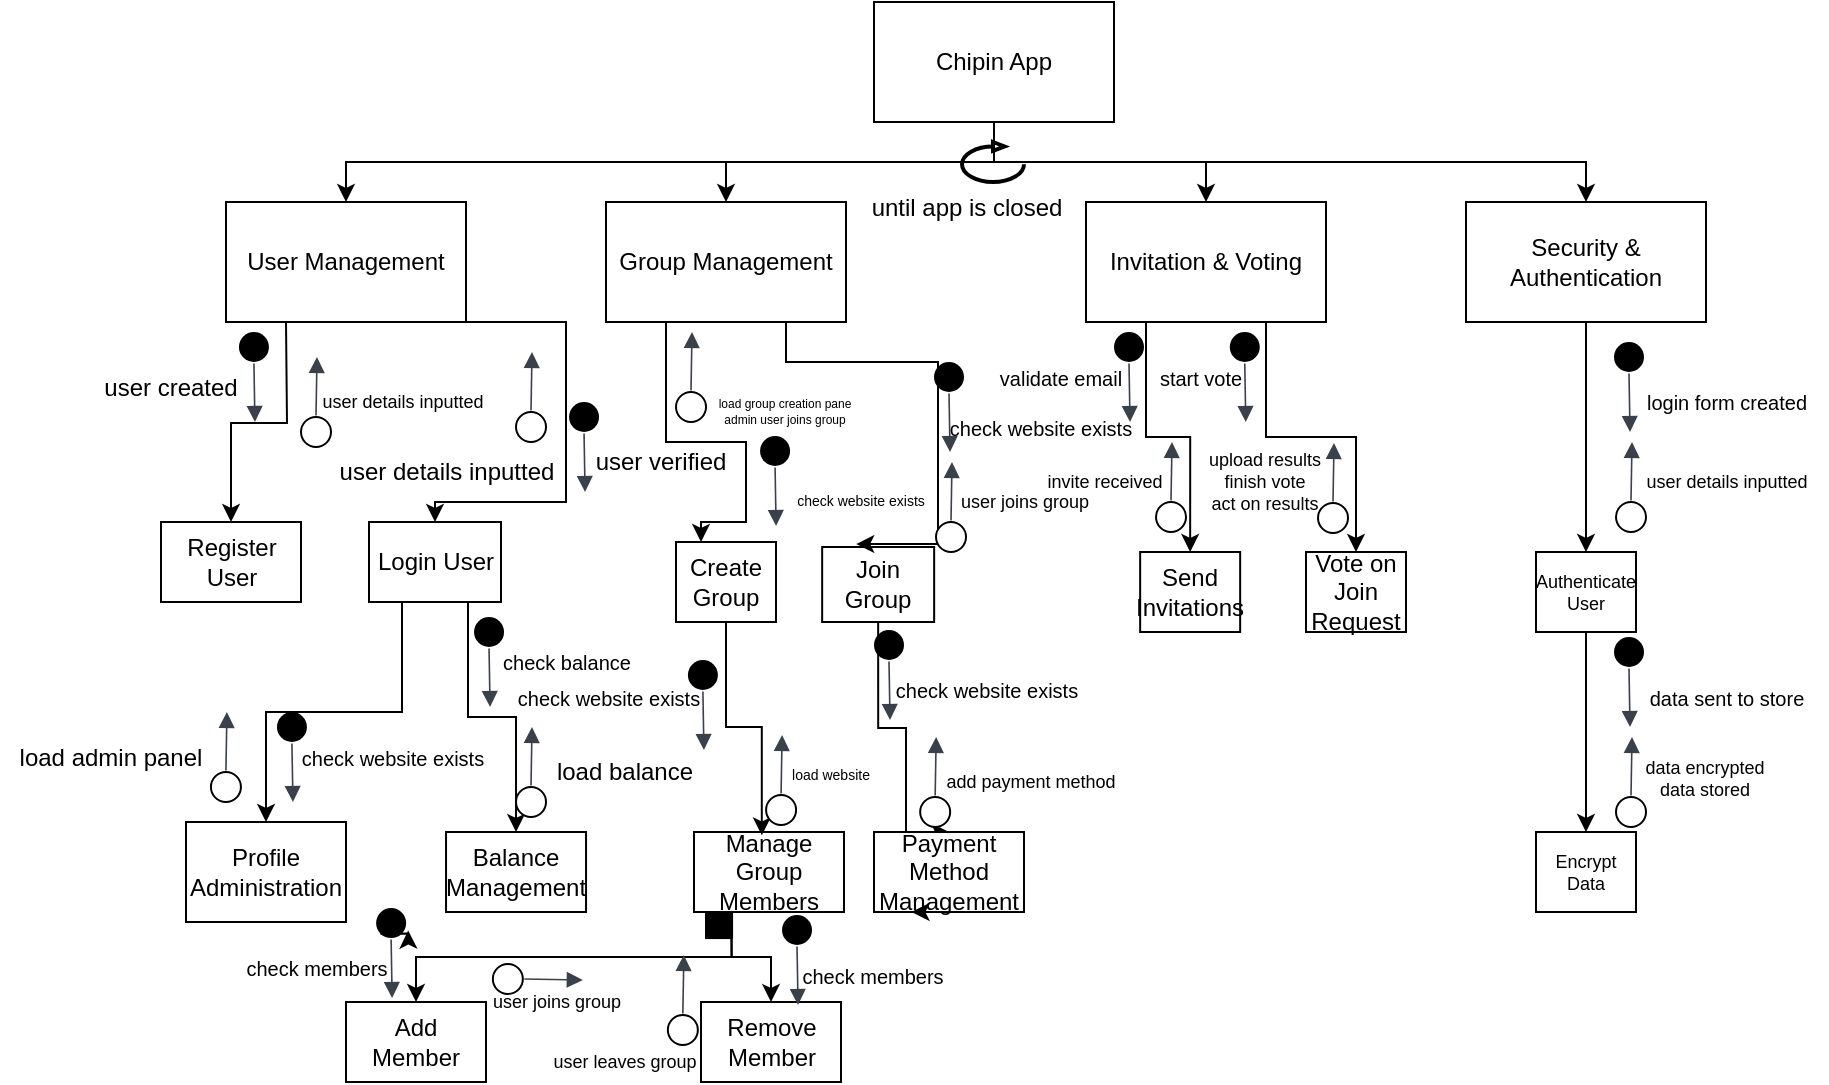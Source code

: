 <mxfile version="24.8.4">
  <diagram name="Page-1" id="zgIfJPxlpA5FmsdMfLJh">
    <mxGraphModel dx="1736" dy="577" grid="1" gridSize="10" guides="1" tooltips="1" connect="1" arrows="1" fold="1" page="1" pageScale="1" pageWidth="827" pageHeight="1169" math="0" shadow="0">
      <root>
        <mxCell id="0" />
        <mxCell id="1" parent="0" />
        <mxCell id="yRm_6xU5N3fanCTpzdw1-7" style="edgeStyle=orthogonalEdgeStyle;rounded=0;orthogonalLoop=1;jettySize=auto;html=1;entryX=0.5;entryY=0;entryDx=0;entryDy=0;exitX=0.5;exitY=1;exitDx=0;exitDy=0;" edge="1" parent="1" source="yRm_6xU5N3fanCTpzdw1-1" target="yRm_6xU5N3fanCTpzdw1-2">
          <mxGeometry relative="1" as="geometry" />
        </mxCell>
        <mxCell id="yRm_6xU5N3fanCTpzdw1-8" style="edgeStyle=orthogonalEdgeStyle;rounded=0;orthogonalLoop=1;jettySize=auto;html=1;exitX=0.5;exitY=1;exitDx=0;exitDy=0;entryX=0.5;entryY=0;entryDx=0;entryDy=0;" edge="1" parent="1" source="yRm_6xU5N3fanCTpzdw1-1" target="yRm_6xU5N3fanCTpzdw1-3">
          <mxGeometry relative="1" as="geometry" />
        </mxCell>
        <mxCell id="yRm_6xU5N3fanCTpzdw1-9" style="edgeStyle=orthogonalEdgeStyle;rounded=0;orthogonalLoop=1;jettySize=auto;html=1;exitX=0.5;exitY=1;exitDx=0;exitDy=0;entryX=0.5;entryY=0;entryDx=0;entryDy=0;" edge="1" parent="1" source="yRm_6xU5N3fanCTpzdw1-1" target="yRm_6xU5N3fanCTpzdw1-4">
          <mxGeometry relative="1" as="geometry" />
        </mxCell>
        <mxCell id="yRm_6xU5N3fanCTpzdw1-10" style="edgeStyle=orthogonalEdgeStyle;rounded=0;orthogonalLoop=1;jettySize=auto;html=1;exitX=0.5;exitY=1;exitDx=0;exitDy=0;entryX=0.5;entryY=0;entryDx=0;entryDy=0;" edge="1" parent="1" source="yRm_6xU5N3fanCTpzdw1-1" target="yRm_6xU5N3fanCTpzdw1-5">
          <mxGeometry relative="1" as="geometry" />
        </mxCell>
        <mxCell id="yRm_6xU5N3fanCTpzdw1-1" value="Chipin App" style="rounded=0;whiteSpace=wrap;html=1;" vertex="1" parent="1">
          <mxGeometry x="354" y="20" width="120" height="60" as="geometry" />
        </mxCell>
        <mxCell id="yRm_6xU5N3fanCTpzdw1-18" style="edgeStyle=orthogonalEdgeStyle;rounded=0;orthogonalLoop=1;jettySize=auto;html=1;entryX=0.5;entryY=0;entryDx=0;entryDy=0;" edge="1" parent="1" target="yRm_6xU5N3fanCTpzdw1-14">
          <mxGeometry relative="1" as="geometry">
            <mxPoint x="60" y="180" as="sourcePoint" />
          </mxGeometry>
        </mxCell>
        <mxCell id="yRm_6xU5N3fanCTpzdw1-19" style="edgeStyle=orthogonalEdgeStyle;rounded=0;orthogonalLoop=1;jettySize=auto;html=1;exitX=0.75;exitY=1;exitDx=0;exitDy=0;entryX=0.5;entryY=0;entryDx=0;entryDy=0;" edge="1" parent="1" source="yRm_6xU5N3fanCTpzdw1-2" target="yRm_6xU5N3fanCTpzdw1-15">
          <mxGeometry relative="1" as="geometry">
            <Array as="points">
              <mxPoint x="200" y="180" />
              <mxPoint x="200" y="270" />
            </Array>
          </mxGeometry>
        </mxCell>
        <mxCell id="yRm_6xU5N3fanCTpzdw1-2" value="User Management" style="rounded=0;whiteSpace=wrap;html=1;" vertex="1" parent="1">
          <mxGeometry x="30" y="120" width="120" height="60" as="geometry" />
        </mxCell>
        <mxCell id="yRm_6xU5N3fanCTpzdw1-70" style="edgeStyle=orthogonalEdgeStyle;rounded=0;orthogonalLoop=1;jettySize=auto;html=1;exitX=0.25;exitY=1;exitDx=0;exitDy=0;entryX=0.25;entryY=0;entryDx=0;entryDy=0;" edge="1" parent="1" source="yRm_6xU5N3fanCTpzdw1-3" target="yRm_6xU5N3fanCTpzdw1-68">
          <mxGeometry relative="1" as="geometry">
            <Array as="points">
              <mxPoint x="250" y="240" />
              <mxPoint x="290" y="240" />
              <mxPoint x="290" y="280" />
            </Array>
          </mxGeometry>
        </mxCell>
        <mxCell id="yRm_6xU5N3fanCTpzdw1-3" value="Group Management" style="rounded=0;whiteSpace=wrap;html=1;" vertex="1" parent="1">
          <mxGeometry x="220" y="120" width="120" height="60" as="geometry" />
        </mxCell>
        <mxCell id="yRm_6xU5N3fanCTpzdw1-172" style="edgeStyle=orthogonalEdgeStyle;rounded=0;orthogonalLoop=1;jettySize=auto;html=1;exitX=0.25;exitY=1;exitDx=0;exitDy=0;entryX=0.5;entryY=0;entryDx=0;entryDy=0;" edge="1" parent="1" source="yRm_6xU5N3fanCTpzdw1-4" target="yRm_6xU5N3fanCTpzdw1-168">
          <mxGeometry relative="1" as="geometry" />
        </mxCell>
        <mxCell id="yRm_6xU5N3fanCTpzdw1-182" style="edgeStyle=orthogonalEdgeStyle;rounded=0;orthogonalLoop=1;jettySize=auto;html=1;exitX=0.75;exitY=1;exitDx=0;exitDy=0;entryX=0.5;entryY=0;entryDx=0;entryDy=0;" edge="1" parent="1" source="yRm_6xU5N3fanCTpzdw1-4" target="yRm_6xU5N3fanCTpzdw1-169">
          <mxGeometry relative="1" as="geometry">
            <mxPoint x="610" y="250" as="targetPoint" />
          </mxGeometry>
        </mxCell>
        <mxCell id="yRm_6xU5N3fanCTpzdw1-4" value="Invitation &amp;amp; Voting" style="rounded=0;whiteSpace=wrap;html=1;" vertex="1" parent="1">
          <mxGeometry x="460" y="120" width="120" height="60" as="geometry" />
        </mxCell>
        <mxCell id="yRm_6xU5N3fanCTpzdw1-200" style="edgeStyle=orthogonalEdgeStyle;rounded=0;orthogonalLoop=1;jettySize=auto;html=1;exitX=0.5;exitY=1;exitDx=0;exitDy=0;entryX=0.5;entryY=0;entryDx=0;entryDy=0;" edge="1" parent="1" source="yRm_6xU5N3fanCTpzdw1-5" target="yRm_6xU5N3fanCTpzdw1-171">
          <mxGeometry relative="1" as="geometry" />
        </mxCell>
        <mxCell id="yRm_6xU5N3fanCTpzdw1-5" value="Security &amp;amp; Authentication" style="rounded=0;whiteSpace=wrap;html=1;" vertex="1" parent="1">
          <mxGeometry x="650" y="120" width="120" height="60" as="geometry" />
        </mxCell>
        <mxCell id="yRm_6xU5N3fanCTpzdw1-12" value="" style="html=1;verticalLabelPosition=bottom;align=center;labelBackgroundColor=#ffffff;verticalAlign=top;strokeWidth=2;strokeColor=#000000;shadow=0;dashed=0;shape=mxgraph.ios7.icons.reload;" vertex="1" parent="1">
          <mxGeometry x="398" y="90" width="31" height="20" as="geometry" />
        </mxCell>
        <mxCell id="yRm_6xU5N3fanCTpzdw1-13" value="until app is closed" style="text;html=1;align=center;verticalAlign=middle;resizable=0;points=[];autosize=1;strokeColor=none;fillColor=none;" vertex="1" parent="1">
          <mxGeometry x="340" y="108" width="120" height="30" as="geometry" />
        </mxCell>
        <mxCell id="yRm_6xU5N3fanCTpzdw1-14" value="Register User" style="rounded=0;whiteSpace=wrap;html=1;" vertex="1" parent="1">
          <mxGeometry x="-2.5" y="280" width="70" height="40" as="geometry" />
        </mxCell>
        <mxCell id="yRm_6xU5N3fanCTpzdw1-44" style="edgeStyle=orthogonalEdgeStyle;rounded=0;orthogonalLoop=1;jettySize=auto;html=1;exitX=0.75;exitY=1;exitDx=0;exitDy=0;entryX=0.5;entryY=0;entryDx=0;entryDy=0;" edge="1" parent="1" source="yRm_6xU5N3fanCTpzdw1-15" target="yRm_6xU5N3fanCTpzdw1-17">
          <mxGeometry relative="1" as="geometry" />
        </mxCell>
        <mxCell id="yRm_6xU5N3fanCTpzdw1-100" style="edgeStyle=orthogonalEdgeStyle;rounded=0;orthogonalLoop=1;jettySize=auto;html=1;exitX=0.25;exitY=1;exitDx=0;exitDy=0;" edge="1" parent="1" source="yRm_6xU5N3fanCTpzdw1-15" target="yRm_6xU5N3fanCTpzdw1-16">
          <mxGeometry relative="1" as="geometry" />
        </mxCell>
        <mxCell id="yRm_6xU5N3fanCTpzdw1-15" value="Login User" style="rounded=0;whiteSpace=wrap;html=1;" vertex="1" parent="1">
          <mxGeometry x="101.5" y="280" width="66" height="40" as="geometry" />
        </mxCell>
        <mxCell id="yRm_6xU5N3fanCTpzdw1-16" value="Profile Administration" style="rounded=0;whiteSpace=wrap;html=1;" vertex="1" parent="1">
          <mxGeometry x="10" y="430" width="80" height="50" as="geometry" />
        </mxCell>
        <mxCell id="yRm_6xU5N3fanCTpzdw1-17" value="Balance Management" style="rounded=0;whiteSpace=wrap;html=1;" vertex="1" parent="1">
          <mxGeometry x="140.02" y="435" width="70" height="40" as="geometry" />
        </mxCell>
        <mxCell id="yRm_6xU5N3fanCTpzdw1-20" value="" style="group;dropTarget=0;pointerEvents=0;rotation=-90;" vertex="1" parent="1">
          <mxGeometry x="22.465" y="200" width="45.035" height="15" as="geometry" />
        </mxCell>
        <mxCell id="yRm_6xU5N3fanCTpzdw1-21" value="" style="html=1;overflow=block;blockSpacing=1;whiteSpace=wrap;ellipse;fontSize=13;spacing=3.8;strokeColor=#unset;fillOpacity=100;rounded=1;absoluteArcSize=1;arcSize=9;rotation=0;fillColor=#000000;strokeWidth=NaN;lucidId=aJupBf46AVSY;" vertex="1" parent="yRm_6xU5N3fanCTpzdw1-20">
          <mxGeometry x="14" y="-15" width="15" height="15" as="geometry" />
        </mxCell>
        <mxCell id="yRm_6xU5N3fanCTpzdw1-22" value="" style="html=1;jettySize=18;whiteSpace=wrap;fontSize=13;strokeColor=#3a414a;strokeOpacity=100;strokeWidth=0.8;rounded=0;startArrow=none;endArrow=block;endFill=1;exitX=0.5;exitY=1.051;exitPerimeter=0;lucidId=aJup3SFMS550;" edge="1" parent="yRm_6xU5N3fanCTpzdw1-20" source="yRm_6xU5N3fanCTpzdw1-21">
          <mxGeometry width="100" height="100" relative="1" as="geometry">
            <Array as="points" />
            <mxPoint x="22" y="30" as="targetPoint" />
          </mxGeometry>
        </mxCell>
        <mxCell id="yRm_6xU5N3fanCTpzdw1-26" value="" style="group;dropTarget=0;pointerEvents=0;rotation=90;" vertex="1" parent="1">
          <mxGeometry x="52.505" y="212.5" width="45.035" height="15" as="geometry" />
        </mxCell>
        <mxCell id="yRm_6xU5N3fanCTpzdw1-27" value="" style="html=1;overflow=block;blockSpacing=1;whiteSpace=wrap;ellipse;fontSize=13;spacing=3.8;strokeColor=#000000;fillOpacity=100;rounded=1;absoluteArcSize=1;arcSize=9;rotation=180;fillColor=#FFFFFF;strokeWidth=1;lucidId=aJupBf46AVSY;" vertex="1" parent="yRm_6xU5N3fanCTpzdw1-26">
          <mxGeometry x="15" y="15" width="15" height="15" as="geometry" />
        </mxCell>
        <mxCell id="yRm_6xU5N3fanCTpzdw1-28" value="" style="html=1;jettySize=18;whiteSpace=wrap;fontSize=13;strokeColor=#3a414a;strokeOpacity=100;strokeWidth=0.8;rounded=0;startArrow=none;endArrow=block;endFill=1;exitX=0.5;exitY=1.051;exitPerimeter=0;lucidId=aJup3SFMS550;" edge="1" parent="yRm_6xU5N3fanCTpzdw1-26" source="yRm_6xU5N3fanCTpzdw1-27">
          <mxGeometry width="100" height="100" relative="1" as="geometry">
            <Array as="points" />
            <mxPoint x="23" y="-15" as="targetPoint" />
          </mxGeometry>
        </mxCell>
        <mxCell id="yRm_6xU5N3fanCTpzdw1-29" value="user created" style="text;html=1;align=center;verticalAlign=middle;resizable=0;points=[];autosize=1;strokeColor=none;fillColor=none;" vertex="1" parent="1">
          <mxGeometry x="-42.56" y="197.5" width="90" height="30" as="geometry" />
        </mxCell>
        <mxCell id="yRm_6xU5N3fanCTpzdw1-30" value="user details inputted" style="text;html=1;align=center;verticalAlign=middle;resizable=0;points=[];autosize=1;strokeColor=none;fillColor=none;fontSize=9;" vertex="1" parent="1">
          <mxGeometry x="67.5" y="210" width="100" height="20" as="geometry" />
        </mxCell>
        <mxCell id="yRm_6xU5N3fanCTpzdw1-32" value="" style="group;dropTarget=0;pointerEvents=0;rotation=-90;" vertex="1" parent="1">
          <mxGeometry x="187.525" y="235" width="45.035" height="15" as="geometry" />
        </mxCell>
        <mxCell id="yRm_6xU5N3fanCTpzdw1-33" value="" style="html=1;overflow=block;blockSpacing=1;whiteSpace=wrap;ellipse;fontSize=13;spacing=3.8;strokeColor=#unset;fillOpacity=100;rounded=1;absoluteArcSize=1;arcSize=9;rotation=0;fillColor=#000000;strokeWidth=NaN;lucidId=aJupBf46AVSY;" vertex="1" parent="yRm_6xU5N3fanCTpzdw1-32">
          <mxGeometry x="14" y="-15" width="15" height="15" as="geometry" />
        </mxCell>
        <mxCell id="yRm_6xU5N3fanCTpzdw1-34" value="" style="html=1;jettySize=18;whiteSpace=wrap;fontSize=13;strokeColor=#3a414a;strokeOpacity=100;strokeWidth=0.8;rounded=0;startArrow=none;endArrow=block;endFill=1;exitX=0.5;exitY=1.051;exitPerimeter=0;lucidId=aJup3SFMS550;" edge="1" parent="yRm_6xU5N3fanCTpzdw1-32" source="yRm_6xU5N3fanCTpzdw1-33">
          <mxGeometry width="100" height="100" relative="1" as="geometry">
            <Array as="points" />
            <mxPoint x="22" y="30" as="targetPoint" />
          </mxGeometry>
        </mxCell>
        <mxCell id="yRm_6xU5N3fanCTpzdw1-35" value="user details inputted" style="text;html=1;align=center;verticalAlign=middle;resizable=0;points=[];autosize=1;strokeColor=none;fillColor=none;" vertex="1" parent="1">
          <mxGeometry x="75" y="240" width="130" height="30" as="geometry" />
        </mxCell>
        <mxCell id="yRm_6xU5N3fanCTpzdw1-37" value="user verified" style="text;html=1;align=center;verticalAlign=middle;resizable=0;points=[];autosize=1;strokeColor=none;fillColor=none;" vertex="1" parent="1">
          <mxGeometry x="201.52" y="235" width="90" height="30" as="geometry" />
        </mxCell>
        <mxCell id="yRm_6xU5N3fanCTpzdw1-38" value="" style="group;dropTarget=0;pointerEvents=0;rotation=90;" vertex="1" parent="1">
          <mxGeometry x="160.005" y="210" width="45.035" height="15" as="geometry" />
        </mxCell>
        <mxCell id="yRm_6xU5N3fanCTpzdw1-39" value="" style="html=1;overflow=block;blockSpacing=1;whiteSpace=wrap;ellipse;fontSize=13;spacing=3.8;strokeColor=#000000;fillOpacity=100;rounded=1;absoluteArcSize=1;arcSize=9;rotation=180;fillColor=#FFFFFF;strokeWidth=1;lucidId=aJupBf46AVSY;" vertex="1" parent="yRm_6xU5N3fanCTpzdw1-38">
          <mxGeometry x="15" y="15" width="15" height="15" as="geometry" />
        </mxCell>
        <mxCell id="yRm_6xU5N3fanCTpzdw1-40" value="" style="html=1;jettySize=18;whiteSpace=wrap;fontSize=13;strokeColor=#3a414a;strokeOpacity=100;strokeWidth=0.8;rounded=0;startArrow=none;endArrow=block;endFill=1;exitX=0.5;exitY=1.051;exitPerimeter=0;lucidId=aJup3SFMS550;" edge="1" parent="yRm_6xU5N3fanCTpzdw1-38" source="yRm_6xU5N3fanCTpzdw1-39">
          <mxGeometry width="100" height="100" relative="1" as="geometry">
            <Array as="points" />
            <mxPoint x="23" y="-15" as="targetPoint" />
          </mxGeometry>
        </mxCell>
        <mxCell id="yRm_6xU5N3fanCTpzdw1-45" value="" style="group;dropTarget=0;pointerEvents=0;rotation=90;" vertex="1" parent="1">
          <mxGeometry x="7.465" y="390" width="45.035" height="15" as="geometry" />
        </mxCell>
        <mxCell id="yRm_6xU5N3fanCTpzdw1-46" value="" style="html=1;overflow=block;blockSpacing=1;whiteSpace=wrap;ellipse;fontSize=13;spacing=3.8;strokeColor=#000000;fillOpacity=100;rounded=1;absoluteArcSize=1;arcSize=9;rotation=180;fillColor=#FFFFFF;strokeWidth=1;lucidId=aJupBf46AVSY;" vertex="1" parent="yRm_6xU5N3fanCTpzdw1-45">
          <mxGeometry x="15" y="15" width="15" height="15" as="geometry" />
        </mxCell>
        <mxCell id="yRm_6xU5N3fanCTpzdw1-47" value="" style="html=1;jettySize=18;whiteSpace=wrap;fontSize=13;strokeColor=#3a414a;strokeOpacity=100;strokeWidth=0.8;rounded=0;startArrow=none;endArrow=block;endFill=1;exitX=0.5;exitY=1.051;exitPerimeter=0;lucidId=aJup3SFMS550;" edge="1" parent="yRm_6xU5N3fanCTpzdw1-45" source="yRm_6xU5N3fanCTpzdw1-46">
          <mxGeometry width="100" height="100" relative="1" as="geometry">
            <Array as="points" />
            <mxPoint x="23" y="-15" as="targetPoint" />
          </mxGeometry>
        </mxCell>
        <mxCell id="yRm_6xU5N3fanCTpzdw1-53" value="" style="group;dropTarget=0;pointerEvents=0;rotation=-90;" vertex="1" parent="1">
          <mxGeometry x="41.465" y="390" width="45.035" height="15" as="geometry" />
        </mxCell>
        <mxCell id="yRm_6xU5N3fanCTpzdw1-54" value="" style="html=1;overflow=block;blockSpacing=1;whiteSpace=wrap;ellipse;fontSize=13;spacing=3.8;strokeColor=#unset;fillOpacity=100;rounded=1;absoluteArcSize=1;arcSize=9;rotation=0;fillColor=#000000;strokeWidth=NaN;lucidId=aJupBf46AVSY;" vertex="1" parent="yRm_6xU5N3fanCTpzdw1-53">
          <mxGeometry x="14" y="-15" width="15" height="15" as="geometry" />
        </mxCell>
        <mxCell id="yRm_6xU5N3fanCTpzdw1-55" value="" style="html=1;jettySize=18;whiteSpace=wrap;fontSize=13;strokeColor=#3a414a;strokeOpacity=100;strokeWidth=0.8;rounded=0;startArrow=none;endArrow=block;endFill=1;exitX=0.5;exitY=1.051;exitPerimeter=0;lucidId=aJup3SFMS550;" edge="1" parent="yRm_6xU5N3fanCTpzdw1-53" source="yRm_6xU5N3fanCTpzdw1-54">
          <mxGeometry width="100" height="100" relative="1" as="geometry">
            <Array as="points" />
            <mxPoint x="22" y="30" as="targetPoint" />
          </mxGeometry>
        </mxCell>
        <mxCell id="yRm_6xU5N3fanCTpzdw1-56" value="load admin panel" style="text;html=1;align=center;verticalAlign=middle;resizable=0;points=[];autosize=1;strokeColor=none;fillColor=none;" vertex="1" parent="1">
          <mxGeometry x="-82.54" y="382.5" width="110" height="30" as="geometry" />
        </mxCell>
        <mxCell id="yRm_6xU5N3fanCTpzdw1-58" value="check website exists" style="text;html=1;align=center;verticalAlign=middle;resizable=0;points=[];autosize=1;strokeColor=none;fillColor=none;fontSize=10;" vertex="1" parent="1">
          <mxGeometry x="57.5" y="382.5" width="110" height="30" as="geometry" />
        </mxCell>
        <mxCell id="yRm_6xU5N3fanCTpzdw1-60" value="" style="group;dropTarget=0;pointerEvents=0;rotation=90;" vertex="1" parent="1">
          <mxGeometry x="160.005" y="397.5" width="45.035" height="15" as="geometry" />
        </mxCell>
        <mxCell id="yRm_6xU5N3fanCTpzdw1-61" value="" style="html=1;overflow=block;blockSpacing=1;whiteSpace=wrap;ellipse;fontSize=13;spacing=3.8;strokeColor=#000000;fillOpacity=100;rounded=1;absoluteArcSize=1;arcSize=9;rotation=180;fillColor=#FFFFFF;strokeWidth=1;lucidId=aJupBf46AVSY;" vertex="1" parent="yRm_6xU5N3fanCTpzdw1-60">
          <mxGeometry x="15" y="15" width="15" height="15" as="geometry" />
        </mxCell>
        <mxCell id="yRm_6xU5N3fanCTpzdw1-62" value="" style="html=1;jettySize=18;whiteSpace=wrap;fontSize=13;strokeColor=#3a414a;strokeOpacity=100;strokeWidth=0.8;rounded=0;startArrow=none;endArrow=block;endFill=1;exitX=0.5;exitY=1.051;exitPerimeter=0;lucidId=aJup3SFMS550;" edge="1" parent="yRm_6xU5N3fanCTpzdw1-60" source="yRm_6xU5N3fanCTpzdw1-61">
          <mxGeometry width="100" height="100" relative="1" as="geometry">
            <Array as="points" />
            <mxPoint x="23" y="-15" as="targetPoint" />
          </mxGeometry>
        </mxCell>
        <mxCell id="yRm_6xU5N3fanCTpzdw1-63" value="" style="group;dropTarget=0;pointerEvents=0;rotation=-90;" vertex="1" parent="1">
          <mxGeometry x="140.025" y="342.5" width="45.035" height="15" as="geometry" />
        </mxCell>
        <mxCell id="yRm_6xU5N3fanCTpzdw1-64" value="" style="html=1;overflow=block;blockSpacing=1;whiteSpace=wrap;ellipse;fontSize=13;spacing=3.8;strokeColor=#unset;fillOpacity=100;rounded=1;absoluteArcSize=1;arcSize=9;rotation=0;fillColor=#000000;strokeWidth=NaN;lucidId=aJupBf46AVSY;" vertex="1" parent="yRm_6xU5N3fanCTpzdw1-63">
          <mxGeometry x="14" y="-15" width="15" height="15" as="geometry" />
        </mxCell>
        <mxCell id="yRm_6xU5N3fanCTpzdw1-65" value="" style="html=1;jettySize=18;whiteSpace=wrap;fontSize=13;strokeColor=#3a414a;strokeOpacity=100;strokeWidth=0.8;rounded=0;startArrow=none;endArrow=block;endFill=1;exitX=0.5;exitY=1.051;exitPerimeter=0;lucidId=aJup3SFMS550;" edge="1" parent="yRm_6xU5N3fanCTpzdw1-63" source="yRm_6xU5N3fanCTpzdw1-64">
          <mxGeometry width="100" height="100" relative="1" as="geometry">
            <Array as="points" />
            <mxPoint x="22" y="30" as="targetPoint" />
          </mxGeometry>
        </mxCell>
        <mxCell id="yRm_6xU5N3fanCTpzdw1-66" value="load balance" style="text;html=1;align=center;verticalAlign=middle;resizable=0;points=[];autosize=1;strokeColor=none;fillColor=none;" vertex="1" parent="1">
          <mxGeometry x="184" y="390" width="90" height="30" as="geometry" />
        </mxCell>
        <mxCell id="yRm_6xU5N3fanCTpzdw1-67" value="check balance" style="text;html=1;align=center;verticalAlign=middle;resizable=0;points=[];autosize=1;strokeColor=none;fillColor=none;fontSize=10;" vertex="1" parent="1">
          <mxGeometry x="155.02" y="335" width="90" height="30" as="geometry" />
        </mxCell>
        <mxCell id="yRm_6xU5N3fanCTpzdw1-68" value="Create Group" style="rounded=0;whiteSpace=wrap;html=1;" vertex="1" parent="1">
          <mxGeometry x="255" y="290" width="50" height="40" as="geometry" />
        </mxCell>
        <mxCell id="yRm_6xU5N3fanCTpzdw1-110" style="edgeStyle=orthogonalEdgeStyle;rounded=0;orthogonalLoop=1;jettySize=auto;html=1;exitX=0.5;exitY=1;exitDx=0;exitDy=0;entryX=0.5;entryY=0;entryDx=0;entryDy=0;" edge="1" parent="1" source="yRm_6xU5N3fanCTpzdw1-69" target="yRm_6xU5N3fanCTpzdw1-109">
          <mxGeometry relative="1" as="geometry">
            <Array as="points">
              <mxPoint x="356" y="383" />
              <mxPoint x="370" y="383" />
              <mxPoint x="370" y="435" />
            </Array>
          </mxGeometry>
        </mxCell>
        <mxCell id="yRm_6xU5N3fanCTpzdw1-69" value="Join Group" style="rounded=0;whiteSpace=wrap;html=1;" vertex="1" parent="1">
          <mxGeometry x="328.08" y="292.5" width="56" height="37.5" as="geometry" />
        </mxCell>
        <mxCell id="yRm_6xU5N3fanCTpzdw1-71" style="edgeStyle=orthogonalEdgeStyle;rounded=0;orthogonalLoop=1;jettySize=auto;html=1;exitX=0.75;exitY=1;exitDx=0;exitDy=0;entryX=0.304;entryY=-0.039;entryDx=0;entryDy=0;entryPerimeter=0;" edge="1" parent="1" source="yRm_6xU5N3fanCTpzdw1-3" target="yRm_6xU5N3fanCTpzdw1-69">
          <mxGeometry relative="1" as="geometry">
            <Array as="points">
              <mxPoint x="310" y="200" />
              <mxPoint x="386" y="200" />
              <mxPoint x="386" y="291" />
            </Array>
          </mxGeometry>
        </mxCell>
        <mxCell id="yRm_6xU5N3fanCTpzdw1-135" style="edgeStyle=orthogonalEdgeStyle;rounded=0;orthogonalLoop=1;jettySize=auto;html=1;exitX=0.25;exitY=1;exitDx=0;exitDy=0;entryX=0.5;entryY=0;entryDx=0;entryDy=0;" edge="1" parent="1" source="yRm_6xU5N3fanCTpzdw1-73" target="yRm_6xU5N3fanCTpzdw1-132">
          <mxGeometry relative="1" as="geometry" />
        </mxCell>
        <mxCell id="yRm_6xU5N3fanCTpzdw1-141" style="edgeStyle=orthogonalEdgeStyle;rounded=0;orthogonalLoop=1;jettySize=auto;html=1;exitX=0.25;exitY=1;exitDx=0;exitDy=0;" edge="1" parent="1" source="yRm_6xU5N3fanCTpzdw1-73" target="yRm_6xU5N3fanCTpzdw1-133">
          <mxGeometry relative="1" as="geometry" />
        </mxCell>
        <mxCell id="yRm_6xU5N3fanCTpzdw1-73" value="Manage Group Members" style="rounded=0;whiteSpace=wrap;html=1;" vertex="1" parent="1">
          <mxGeometry x="264" y="435" width="75" height="40" as="geometry" />
        </mxCell>
        <mxCell id="yRm_6xU5N3fanCTpzdw1-76" value="" style="group;dropTarget=0;pointerEvents=0;rotation=90;" vertex="1" parent="1">
          <mxGeometry x="240.005" y="200" width="45.035" height="15" as="geometry" />
        </mxCell>
        <mxCell id="yRm_6xU5N3fanCTpzdw1-77" value="" style="html=1;overflow=block;blockSpacing=1;whiteSpace=wrap;ellipse;fontSize=13;spacing=3.8;strokeColor=#000000;fillOpacity=100;rounded=1;absoluteArcSize=1;arcSize=9;rotation=180;fillColor=#FFFFFF;strokeWidth=1;lucidId=aJupBf46AVSY;" vertex="1" parent="yRm_6xU5N3fanCTpzdw1-76">
          <mxGeometry x="15" y="15" width="15" height="15" as="geometry" />
        </mxCell>
        <mxCell id="yRm_6xU5N3fanCTpzdw1-78" value="" style="html=1;jettySize=18;whiteSpace=wrap;fontSize=13;strokeColor=#3a414a;strokeOpacity=100;strokeWidth=0.8;rounded=0;startArrow=none;endArrow=block;endFill=1;exitX=0.5;exitY=1.051;exitPerimeter=0;lucidId=aJup3SFMS550;" edge="1" parent="yRm_6xU5N3fanCTpzdw1-76" source="yRm_6xU5N3fanCTpzdw1-77">
          <mxGeometry width="100" height="100" relative="1" as="geometry">
            <Array as="points" />
            <mxPoint x="23" y="-15" as="targetPoint" />
          </mxGeometry>
        </mxCell>
        <mxCell id="yRm_6xU5N3fanCTpzdw1-79" value="load group creation pane&lt;div&gt;admin user joins group&lt;/div&gt;" style="text;html=1;align=center;verticalAlign=middle;resizable=0;points=[];autosize=1;strokeColor=none;fillColor=none;fontSize=6;" vertex="1" parent="1">
          <mxGeometry x="264" y="210" width="90" height="30" as="geometry" />
        </mxCell>
        <mxCell id="yRm_6xU5N3fanCTpzdw1-80" value="" style="group;dropTarget=0;pointerEvents=0;rotation=-90;" vertex="1" parent="1">
          <mxGeometry x="283.045" y="252" width="45.035" height="15" as="geometry" />
        </mxCell>
        <mxCell id="yRm_6xU5N3fanCTpzdw1-81" value="" style="html=1;overflow=block;blockSpacing=1;whiteSpace=wrap;ellipse;fontSize=13;spacing=3.8;strokeColor=#unset;fillOpacity=100;rounded=1;absoluteArcSize=1;arcSize=9;rotation=0;fillColor=#000000;strokeWidth=NaN;lucidId=aJupBf46AVSY;" vertex="1" parent="yRm_6xU5N3fanCTpzdw1-80">
          <mxGeometry x="14" y="-15" width="15" height="15" as="geometry" />
        </mxCell>
        <mxCell id="yRm_6xU5N3fanCTpzdw1-82" value="" style="html=1;jettySize=18;whiteSpace=wrap;fontSize=13;strokeColor=#3a414a;strokeOpacity=100;strokeWidth=0.8;rounded=0;startArrow=none;endArrow=block;endFill=1;exitX=0.5;exitY=1.051;exitPerimeter=0;lucidId=aJup3SFMS550;" edge="1" parent="yRm_6xU5N3fanCTpzdw1-80" source="yRm_6xU5N3fanCTpzdw1-81">
          <mxGeometry width="100" height="100" relative="1" as="geometry">
            <Array as="points" />
            <mxPoint x="22" y="30" as="targetPoint" />
          </mxGeometry>
        </mxCell>
        <mxCell id="yRm_6xU5N3fanCTpzdw1-83" value="&lt;font style=&quot;font-size: 7px;&quot;&gt;check website exists&lt;/font&gt;" style="text;html=1;align=center;verticalAlign=middle;resizable=0;points=[];autosize=1;strokeColor=none;fillColor=none;fontSize=7;" vertex="1" parent="1">
          <mxGeometry x="302.08" y="260" width="90" height="20" as="geometry" />
        </mxCell>
        <mxCell id="yRm_6xU5N3fanCTpzdw1-84" style="edgeStyle=orthogonalEdgeStyle;rounded=0;orthogonalLoop=1;jettySize=auto;html=1;entryX=0.452;entryY=0.042;entryDx=0;entryDy=0;entryPerimeter=0;" edge="1" parent="1" source="yRm_6xU5N3fanCTpzdw1-68" target="yRm_6xU5N3fanCTpzdw1-73">
          <mxGeometry relative="1" as="geometry" />
        </mxCell>
        <mxCell id="yRm_6xU5N3fanCTpzdw1-86" value="" style="group;dropTarget=0;pointerEvents=0;rotation=-90;" vertex="1" parent="1">
          <mxGeometry x="246.95" y="364" width="45.04" height="15" as="geometry" />
        </mxCell>
        <mxCell id="yRm_6xU5N3fanCTpzdw1-87" value="" style="html=1;overflow=block;blockSpacing=1;whiteSpace=wrap;ellipse;fontSize=13;spacing=3.8;strokeColor=#unset;fillOpacity=100;rounded=1;absoluteArcSize=1;arcSize=9;rotation=0;fillColor=#000000;strokeWidth=NaN;lucidId=aJupBf46AVSY;" vertex="1" parent="yRm_6xU5N3fanCTpzdw1-86">
          <mxGeometry x="14.001" y="-15" width="15.002" height="15" as="geometry" />
        </mxCell>
        <mxCell id="yRm_6xU5N3fanCTpzdw1-88" value="" style="html=1;jettySize=18;whiteSpace=wrap;fontSize=13;strokeColor=#3a414a;strokeOpacity=100;strokeWidth=0.8;rounded=0;startArrow=none;endArrow=block;endFill=1;exitX=0.5;exitY=1.051;exitPerimeter=0;lucidId=aJup3SFMS550;" edge="1" parent="yRm_6xU5N3fanCTpzdw1-86" source="yRm_6xU5N3fanCTpzdw1-87">
          <mxGeometry width="100" height="100" relative="1" as="geometry">
            <Array as="points" />
            <mxPoint x="22.002" y="30" as="targetPoint" />
          </mxGeometry>
        </mxCell>
        <mxCell id="yRm_6xU5N3fanCTpzdw1-90" value="check website exists" style="text;html=1;align=center;verticalAlign=middle;resizable=0;points=[];autosize=1;strokeColor=none;fillColor=none;fontSize=10;" vertex="1" parent="1">
          <mxGeometry x="166.01" y="352.5" width="110" height="30" as="geometry" />
        </mxCell>
        <mxCell id="yRm_6xU5N3fanCTpzdw1-91" value="" style="group;dropTarget=0;pointerEvents=0;rotation=90;" vertex="1" parent="1">
          <mxGeometry x="285.045" y="401.5" width="45.035" height="15" as="geometry" />
        </mxCell>
        <mxCell id="yRm_6xU5N3fanCTpzdw1-92" value="" style="html=1;overflow=block;blockSpacing=1;whiteSpace=wrap;ellipse;fontSize=13;spacing=3.8;strokeColor=#000000;fillOpacity=100;rounded=1;absoluteArcSize=1;arcSize=9;rotation=180;fillColor=#FFFFFF;strokeWidth=1;lucidId=aJupBf46AVSY;" vertex="1" parent="yRm_6xU5N3fanCTpzdw1-91">
          <mxGeometry x="15" y="15" width="15" height="15" as="geometry" />
        </mxCell>
        <mxCell id="yRm_6xU5N3fanCTpzdw1-93" value="" style="html=1;jettySize=18;whiteSpace=wrap;fontSize=13;strokeColor=#3a414a;strokeOpacity=100;strokeWidth=0.8;rounded=0;startArrow=none;endArrow=block;endFill=1;exitX=0.5;exitY=1.051;exitPerimeter=0;lucidId=aJup3SFMS550;" edge="1" parent="yRm_6xU5N3fanCTpzdw1-91" source="yRm_6xU5N3fanCTpzdw1-92">
          <mxGeometry width="100" height="100" relative="1" as="geometry">
            <Array as="points" />
            <mxPoint x="23" y="-15" as="targetPoint" />
          </mxGeometry>
        </mxCell>
        <mxCell id="yRm_6xU5N3fanCTpzdw1-95" value="&lt;span style=&quot;font-size: 7px;&quot;&gt;load website&lt;/span&gt;" style="text;html=1;align=center;verticalAlign=middle;resizable=0;points=[];autosize=1;strokeColor=none;fillColor=none;" vertex="1" parent="1">
          <mxGeometry x="302.08" y="390" width="60" height="30" as="geometry" />
        </mxCell>
        <mxCell id="yRm_6xU5N3fanCTpzdw1-96" value="" style="group;dropTarget=0;pointerEvents=0;rotation=-90;" vertex="1" parent="1">
          <mxGeometry x="370.005" y="215" width="45.035" height="15" as="geometry" />
        </mxCell>
        <mxCell id="yRm_6xU5N3fanCTpzdw1-97" value="" style="html=1;overflow=block;blockSpacing=1;whiteSpace=wrap;ellipse;fontSize=13;spacing=3.8;strokeColor=#unset;fillOpacity=100;rounded=1;absoluteArcSize=1;arcSize=9;rotation=0;fillColor=#000000;strokeWidth=NaN;lucidId=aJupBf46AVSY;" vertex="1" parent="yRm_6xU5N3fanCTpzdw1-96">
          <mxGeometry x="14" y="-15" width="15" height="15" as="geometry" />
        </mxCell>
        <mxCell id="yRm_6xU5N3fanCTpzdw1-98" value="" style="html=1;jettySize=18;whiteSpace=wrap;fontSize=13;strokeColor=#3a414a;strokeOpacity=100;strokeWidth=0.8;rounded=0;startArrow=none;endArrow=block;endFill=1;exitX=0.5;exitY=1.051;exitPerimeter=0;lucidId=aJup3SFMS550;" edge="1" parent="yRm_6xU5N3fanCTpzdw1-96" source="yRm_6xU5N3fanCTpzdw1-97">
          <mxGeometry width="100" height="100" relative="1" as="geometry">
            <Array as="points" />
            <mxPoint x="22" y="30" as="targetPoint" />
          </mxGeometry>
        </mxCell>
        <mxCell id="yRm_6xU5N3fanCTpzdw1-99" value="&lt;font style=&quot;font-size: 10px;&quot;&gt;check website exists&lt;/font&gt;" style="text;html=1;align=center;verticalAlign=middle;resizable=0;points=[];autosize=1;strokeColor=none;fillColor=none;fontSize=10;" vertex="1" parent="1">
          <mxGeometry x="382.08" y="218" width="110" height="30" as="geometry" />
        </mxCell>
        <mxCell id="yRm_6xU5N3fanCTpzdw1-103" value="" style="group;dropTarget=0;pointerEvents=0;rotation=90;" vertex="1" parent="1">
          <mxGeometry x="370.005" y="265" width="45.035" height="15" as="geometry" />
        </mxCell>
        <mxCell id="yRm_6xU5N3fanCTpzdw1-104" value="" style="html=1;overflow=block;blockSpacing=1;whiteSpace=wrap;ellipse;fontSize=13;spacing=3.8;strokeColor=#000000;fillOpacity=100;rounded=1;absoluteArcSize=1;arcSize=9;rotation=180;fillColor=#FFFFFF;strokeWidth=1;lucidId=aJupBf46AVSY;" vertex="1" parent="yRm_6xU5N3fanCTpzdw1-103">
          <mxGeometry x="15" y="15" width="15" height="15" as="geometry" />
        </mxCell>
        <mxCell id="yRm_6xU5N3fanCTpzdw1-105" value="" style="html=1;jettySize=18;whiteSpace=wrap;fontSize=13;strokeColor=#3a414a;strokeOpacity=100;strokeWidth=0.8;rounded=0;startArrow=none;endArrow=block;endFill=1;exitX=0.5;exitY=1.051;exitPerimeter=0;lucidId=aJup3SFMS550;" edge="1" parent="yRm_6xU5N3fanCTpzdw1-103" source="yRm_6xU5N3fanCTpzdw1-104">
          <mxGeometry width="100" height="100" relative="1" as="geometry">
            <Array as="points" />
            <mxPoint x="23" y="-15" as="targetPoint" />
          </mxGeometry>
        </mxCell>
        <mxCell id="yRm_6xU5N3fanCTpzdw1-106" value="user joins group" style="text;html=1;align=center;verticalAlign=middle;resizable=0;points=[];autosize=1;strokeColor=none;fillColor=none;fontSize=9;" vertex="1" parent="1">
          <mxGeometry x="384.08" y="260" width="90" height="20" as="geometry" />
        </mxCell>
        <mxCell id="yRm_6xU5N3fanCTpzdw1-109" value="Payment Method Management" style="rounded=0;whiteSpace=wrap;html=1;" vertex="1" parent="1">
          <mxGeometry x="354" y="435" width="75" height="40" as="geometry" />
        </mxCell>
        <mxCell id="yRm_6xU5N3fanCTpzdw1-120" value="" style="group;dropTarget=0;pointerEvents=0;rotation=-90;" vertex="1" parent="1">
          <mxGeometry x="340.005" y="349" width="45.035" height="15" as="geometry" />
        </mxCell>
        <mxCell id="yRm_6xU5N3fanCTpzdw1-121" value="" style="html=1;overflow=block;blockSpacing=1;whiteSpace=wrap;ellipse;fontSize=13;spacing=3.8;strokeColor=#unset;fillOpacity=100;rounded=1;absoluteArcSize=1;arcSize=9;rotation=0;fillColor=#000000;strokeWidth=NaN;lucidId=aJupBf46AVSY;" vertex="1" parent="yRm_6xU5N3fanCTpzdw1-120">
          <mxGeometry x="14" y="-15" width="15" height="15" as="geometry" />
        </mxCell>
        <mxCell id="yRm_6xU5N3fanCTpzdw1-122" value="" style="html=1;jettySize=18;whiteSpace=wrap;fontSize=13;strokeColor=#3a414a;strokeOpacity=100;strokeWidth=0.8;rounded=0;startArrow=none;endArrow=block;endFill=1;exitX=0.5;exitY=1.051;exitPerimeter=0;lucidId=aJup3SFMS550;" edge="1" parent="yRm_6xU5N3fanCTpzdw1-120" source="yRm_6xU5N3fanCTpzdw1-121">
          <mxGeometry width="100" height="100" relative="1" as="geometry">
            <Array as="points" />
            <mxPoint x="22" y="30" as="targetPoint" />
          </mxGeometry>
        </mxCell>
        <mxCell id="yRm_6xU5N3fanCTpzdw1-123" value="check website exists" style="text;html=1;align=center;verticalAlign=middle;resizable=0;points=[];autosize=1;strokeColor=none;fillColor=none;fontSize=10;" vertex="1" parent="1">
          <mxGeometry x="355" y="349" width="110" height="30" as="geometry" />
        </mxCell>
        <mxCell id="yRm_6xU5N3fanCTpzdw1-124" value="" style="group;dropTarget=0;pointerEvents=0;rotation=90;" vertex="1" parent="1">
          <mxGeometry x="362.085" y="402.5" width="45.035" height="15" as="geometry" />
        </mxCell>
        <mxCell id="yRm_6xU5N3fanCTpzdw1-125" value="" style="html=1;overflow=block;blockSpacing=1;whiteSpace=wrap;ellipse;fontSize=13;spacing=3.8;strokeColor=#000000;fillOpacity=100;rounded=1;absoluteArcSize=1;arcSize=9;rotation=180;fillColor=#FFFFFF;strokeWidth=1;lucidId=aJupBf46AVSY;" vertex="1" parent="yRm_6xU5N3fanCTpzdw1-124">
          <mxGeometry x="15" y="15" width="15" height="15" as="geometry" />
        </mxCell>
        <mxCell id="yRm_6xU5N3fanCTpzdw1-126" value="" style="html=1;jettySize=18;whiteSpace=wrap;fontSize=13;strokeColor=#3a414a;strokeOpacity=100;strokeWidth=0.8;rounded=0;startArrow=none;endArrow=block;endFill=1;exitX=0.5;exitY=1.051;exitPerimeter=0;lucidId=aJup3SFMS550;" edge="1" parent="yRm_6xU5N3fanCTpzdw1-124" source="yRm_6xU5N3fanCTpzdw1-125">
          <mxGeometry width="100" height="100" relative="1" as="geometry">
            <Array as="points" />
            <mxPoint x="23" y="-15" as="targetPoint" />
          </mxGeometry>
        </mxCell>
        <mxCell id="yRm_6xU5N3fanCTpzdw1-127" value="add payment method" style="text;html=1;align=center;verticalAlign=middle;resizable=0;points=[];autosize=1;strokeColor=none;fillColor=none;fontSize=9;" vertex="1" parent="1">
          <mxGeometry x="377.08" y="400" width="110" height="20" as="geometry" />
        </mxCell>
        <mxCell id="yRm_6xU5N3fanCTpzdw1-128" style="edgeStyle=orthogonalEdgeStyle;rounded=0;orthogonalLoop=1;jettySize=auto;html=1;exitX=0.75;exitY=1;exitDx=0;exitDy=0;entryX=0.25;entryY=1;entryDx=0;entryDy=0;" edge="1" parent="1" source="yRm_6xU5N3fanCTpzdw1-109" target="yRm_6xU5N3fanCTpzdw1-109">
          <mxGeometry relative="1" as="geometry" />
        </mxCell>
        <mxCell id="yRm_6xU5N3fanCTpzdw1-132" value="Add Member" style="rounded=0;whiteSpace=wrap;html=1;" vertex="1" parent="1">
          <mxGeometry x="90.0" y="520" width="70" height="40" as="geometry" />
        </mxCell>
        <mxCell id="yRm_6xU5N3fanCTpzdw1-133" value="Remove Member" style="rounded=0;whiteSpace=wrap;html=1;" vertex="1" parent="1">
          <mxGeometry x="267.5" y="520" width="70" height="40" as="geometry" />
        </mxCell>
        <mxCell id="yRm_6xU5N3fanCTpzdw1-139" value="" style="whiteSpace=wrap;html=1;aspect=fixed;fillColor=#000000;" vertex="1" parent="1">
          <mxGeometry x="270" y="475" width="13.04" height="13.04" as="geometry" />
        </mxCell>
        <mxCell id="yRm_6xU5N3fanCTpzdw1-143" value="" style="group;dropTarget=0;pointerEvents=0;rotation=-90;" vertex="1" parent="1">
          <mxGeometry x="91.065" y="488.04" width="45.035" height="15" as="geometry" />
        </mxCell>
        <mxCell id="yRm_6xU5N3fanCTpzdw1-151" style="edgeStyle=orthogonalEdgeStyle;rounded=0;orthogonalLoop=1;jettySize=auto;html=1;exitX=0;exitY=1;exitDx=0;exitDy=0;entryX=0.75;entryY=1;entryDx=0;entryDy=0;" edge="1" parent="yRm_6xU5N3fanCTpzdw1-143" source="yRm_6xU5N3fanCTpzdw1-144" target="yRm_6xU5N3fanCTpzdw1-143">
          <mxGeometry relative="1" as="geometry" />
        </mxCell>
        <mxCell id="yRm_6xU5N3fanCTpzdw1-144" value="" style="html=1;overflow=block;blockSpacing=1;whiteSpace=wrap;ellipse;fontSize=13;spacing=3.8;strokeColor=#unset;fillOpacity=100;rounded=1;absoluteArcSize=1;arcSize=9;rotation=0;fillColor=#000000;strokeWidth=NaN;lucidId=aJupBf46AVSY;" vertex="1" parent="yRm_6xU5N3fanCTpzdw1-143">
          <mxGeometry x="14" y="-15" width="15" height="15" as="geometry" />
        </mxCell>
        <mxCell id="yRm_6xU5N3fanCTpzdw1-145" value="" style="html=1;jettySize=18;whiteSpace=wrap;fontSize=13;strokeColor=#3a414a;strokeOpacity=100;strokeWidth=0.8;rounded=0;startArrow=none;endArrow=block;endFill=1;exitX=0.5;exitY=1.051;exitPerimeter=0;lucidId=aJup3SFMS550;" edge="1" parent="yRm_6xU5N3fanCTpzdw1-143" source="yRm_6xU5N3fanCTpzdw1-144">
          <mxGeometry width="100" height="100" relative="1" as="geometry">
            <Array as="points" />
            <mxPoint x="22" y="30" as="targetPoint" />
          </mxGeometry>
        </mxCell>
        <mxCell id="yRm_6xU5N3fanCTpzdw1-146" value="&lt;font style=&quot;font-size: 10px;&quot;&gt;check members&lt;/font&gt;" style="text;html=1;align=center;verticalAlign=middle;resizable=0;points=[];autosize=1;strokeColor=none;fillColor=none;fontSize=10;" vertex="1" parent="1">
          <mxGeometry x="30.0" y="488.04" width="90" height="30" as="geometry" />
        </mxCell>
        <mxCell id="yRm_6xU5N3fanCTpzdw1-147" value="" style="group;dropTarget=0;pointerEvents=0;rotation=-180;" vertex="1" parent="1">
          <mxGeometry x="163.425" y="501" width="45.035" height="15" as="geometry" />
        </mxCell>
        <mxCell id="yRm_6xU5N3fanCTpzdw1-148" value="" style="html=1;overflow=block;blockSpacing=1;whiteSpace=wrap;ellipse;fontSize=13;spacing=3.8;strokeColor=#000000;fillOpacity=100;rounded=1;absoluteArcSize=1;arcSize=9;rotation=-90;fillColor=#FFFFFF;strokeWidth=1;lucidId=aJupBf46AVSY;" vertex="1" parent="yRm_6xU5N3fanCTpzdw1-147">
          <mxGeometry width="15" height="15" as="geometry" />
        </mxCell>
        <mxCell id="yRm_6xU5N3fanCTpzdw1-149" value="" style="html=1;jettySize=18;whiteSpace=wrap;fontSize=13;strokeColor=#3a414a;strokeOpacity=100;strokeWidth=0.8;rounded=0;startArrow=none;endArrow=block;endFill=1;exitX=0.5;exitY=1.051;exitPerimeter=0;lucidId=aJup3SFMS550;" edge="1" parent="yRm_6xU5N3fanCTpzdw1-147" source="yRm_6xU5N3fanCTpzdw1-148">
          <mxGeometry width="100" height="100" relative="1" as="geometry">
            <Array as="points" />
            <mxPoint x="45" y="8" as="targetPoint" />
          </mxGeometry>
        </mxCell>
        <mxCell id="yRm_6xU5N3fanCTpzdw1-150" value="user joins group" style="text;html=1;align=center;verticalAlign=middle;resizable=0;points=[];autosize=1;strokeColor=none;fillColor=none;fontSize=9;" vertex="1" parent="1">
          <mxGeometry x="150.0" y="510.0" width="90" height="20" as="geometry" />
        </mxCell>
        <mxCell id="yRm_6xU5N3fanCTpzdw1-157" value="" style="group;dropTarget=0;pointerEvents=0;rotation=-90;" vertex="1" parent="1">
          <mxGeometry x="294.015" y="491.5" width="45.035" height="15" as="geometry" />
        </mxCell>
        <mxCell id="yRm_6xU5N3fanCTpzdw1-159" value="" style="html=1;overflow=block;blockSpacing=1;whiteSpace=wrap;ellipse;fontSize=13;spacing=3.8;strokeColor=#unset;fillOpacity=100;rounded=1;absoluteArcSize=1;arcSize=9;rotation=0;fillColor=#000000;strokeWidth=NaN;lucidId=aJupBf46AVSY;" vertex="1" parent="yRm_6xU5N3fanCTpzdw1-157">
          <mxGeometry x="14" y="-15" width="15" height="15" as="geometry" />
        </mxCell>
        <mxCell id="yRm_6xU5N3fanCTpzdw1-160" value="" style="html=1;jettySize=18;whiteSpace=wrap;fontSize=13;strokeColor=#3a414a;strokeOpacity=100;strokeWidth=0.8;rounded=0;startArrow=none;endArrow=block;endFill=1;exitX=0.5;exitY=1.051;exitPerimeter=0;lucidId=aJup3SFMS550;" edge="1" parent="yRm_6xU5N3fanCTpzdw1-157" source="yRm_6xU5N3fanCTpzdw1-159">
          <mxGeometry width="100" height="100" relative="1" as="geometry">
            <Array as="points" />
            <mxPoint x="22" y="30" as="targetPoint" />
          </mxGeometry>
        </mxCell>
        <mxCell id="yRm_6xU5N3fanCTpzdw1-161" value="&lt;font style=&quot;font-size: 10px;&quot;&gt;check members&lt;/font&gt;" style="text;html=1;align=center;verticalAlign=middle;resizable=0;points=[];autosize=1;strokeColor=none;fillColor=none;fontSize=10;" vertex="1" parent="1">
          <mxGeometry x="308.0" y="491.5" width="90" height="30" as="geometry" />
        </mxCell>
        <mxCell id="yRm_6xU5N3fanCTpzdw1-164" value="" style="group;dropTarget=0;pointerEvents=0;rotation=90;" vertex="1" parent="1">
          <mxGeometry x="235.925" y="511.5" width="45.035" height="15" as="geometry" />
        </mxCell>
        <mxCell id="yRm_6xU5N3fanCTpzdw1-165" value="" style="html=1;overflow=block;blockSpacing=1;whiteSpace=wrap;ellipse;fontSize=13;spacing=3.8;strokeColor=#000000;fillOpacity=100;rounded=1;absoluteArcSize=1;arcSize=9;rotation=180;fillColor=#FFFFFF;strokeWidth=1;lucidId=aJupBf46AVSY;" vertex="1" parent="yRm_6xU5N3fanCTpzdw1-164">
          <mxGeometry x="15" y="15" width="15" height="15" as="geometry" />
        </mxCell>
        <mxCell id="yRm_6xU5N3fanCTpzdw1-166" value="" style="html=1;jettySize=18;whiteSpace=wrap;fontSize=13;strokeColor=#3a414a;strokeOpacity=100;strokeWidth=0.8;rounded=0;startArrow=none;endArrow=block;endFill=1;exitX=0.5;exitY=1.051;exitPerimeter=0;lucidId=aJup3SFMS550;" edge="1" parent="yRm_6xU5N3fanCTpzdw1-164" source="yRm_6xU5N3fanCTpzdw1-165">
          <mxGeometry width="100" height="100" relative="1" as="geometry">
            <Array as="points" />
            <mxPoint x="23" y="-15" as="targetPoint" />
          </mxGeometry>
        </mxCell>
        <mxCell id="yRm_6xU5N3fanCTpzdw1-167" value="user leaves group" style="text;html=1;align=center;verticalAlign=middle;resizable=0;points=[];autosize=1;strokeColor=none;fillColor=none;fontSize=9;" vertex="1" parent="1">
          <mxGeometry x="179.0" y="540" width="100" height="20" as="geometry" />
        </mxCell>
        <mxCell id="yRm_6xU5N3fanCTpzdw1-168" value="Send Invitations" style="rounded=0;whiteSpace=wrap;html=1;" vertex="1" parent="1">
          <mxGeometry x="487.08" y="295" width="50" height="40" as="geometry" />
        </mxCell>
        <mxCell id="yRm_6xU5N3fanCTpzdw1-169" value="Vote on Join Request" style="rounded=0;whiteSpace=wrap;html=1;" vertex="1" parent="1">
          <mxGeometry x="570" y="295" width="50" height="40" as="geometry" />
        </mxCell>
        <mxCell id="yRm_6xU5N3fanCTpzdw1-170" value="Encrypt Data" style="rounded=0;whiteSpace=wrap;html=1;fontSize=9;" vertex="1" parent="1">
          <mxGeometry x="685" y="435" width="50" height="40" as="geometry" />
        </mxCell>
        <mxCell id="yRm_6xU5N3fanCTpzdw1-203" style="edgeStyle=orthogonalEdgeStyle;rounded=0;orthogonalLoop=1;jettySize=auto;html=1;exitX=0.5;exitY=1;exitDx=0;exitDy=0;entryX=0.5;entryY=0;entryDx=0;entryDy=0;" edge="1" parent="1" source="yRm_6xU5N3fanCTpzdw1-171" target="yRm_6xU5N3fanCTpzdw1-170">
          <mxGeometry relative="1" as="geometry" />
        </mxCell>
        <mxCell id="yRm_6xU5N3fanCTpzdw1-171" value="Authenticate User" style="rounded=0;whiteSpace=wrap;html=1;fontSize=9;" vertex="1" parent="1">
          <mxGeometry x="685" y="295" width="50" height="40" as="geometry" />
        </mxCell>
        <mxCell id="yRm_6xU5N3fanCTpzdw1-173" value="" style="group;dropTarget=0;pointerEvents=0;rotation=-90;" vertex="1" parent="1">
          <mxGeometry x="460.005" y="200" width="45.035" height="15" as="geometry" />
        </mxCell>
        <mxCell id="yRm_6xU5N3fanCTpzdw1-174" value="" style="html=1;overflow=block;blockSpacing=1;whiteSpace=wrap;ellipse;fontSize=13;spacing=3.8;strokeColor=#unset;fillOpacity=100;rounded=1;absoluteArcSize=1;arcSize=9;rotation=0;fillColor=#000000;strokeWidth=NaN;lucidId=aJupBf46AVSY;" vertex="1" parent="yRm_6xU5N3fanCTpzdw1-173">
          <mxGeometry x="14" y="-15" width="15" height="15" as="geometry" />
        </mxCell>
        <mxCell id="yRm_6xU5N3fanCTpzdw1-175" value="" style="html=1;jettySize=18;whiteSpace=wrap;fontSize=13;strokeColor=#3a414a;strokeOpacity=100;strokeWidth=0.8;rounded=0;startArrow=none;endArrow=block;endFill=1;exitX=0.5;exitY=1.051;exitPerimeter=0;lucidId=aJup3SFMS550;" edge="1" parent="yRm_6xU5N3fanCTpzdw1-173" source="yRm_6xU5N3fanCTpzdw1-174">
          <mxGeometry width="100" height="100" relative="1" as="geometry">
            <Array as="points" />
            <mxPoint x="22" y="30" as="targetPoint" />
          </mxGeometry>
        </mxCell>
        <mxCell id="yRm_6xU5N3fanCTpzdw1-176" value="&lt;font style=&quot;font-size: 10px;&quot;&gt;validate email&lt;/font&gt;" style="text;html=1;align=center;verticalAlign=middle;resizable=0;points=[];autosize=1;strokeColor=none;fillColor=none;fontSize=10;" vertex="1" parent="1">
          <mxGeometry x="407.12" y="192.5" width="80" height="30" as="geometry" />
        </mxCell>
        <mxCell id="yRm_6xU5N3fanCTpzdw1-178" value="" style="group;dropTarget=0;pointerEvents=0;rotation=90;" vertex="1" parent="1">
          <mxGeometry x="480.005" y="255" width="45.035" height="15" as="geometry" />
        </mxCell>
        <mxCell id="yRm_6xU5N3fanCTpzdw1-179" value="" style="html=1;overflow=block;blockSpacing=1;whiteSpace=wrap;ellipse;fontSize=13;spacing=3.8;strokeColor=#000000;fillOpacity=100;rounded=1;absoluteArcSize=1;arcSize=9;rotation=180;fillColor=#FFFFFF;strokeWidth=1;lucidId=aJupBf46AVSY;" vertex="1" parent="yRm_6xU5N3fanCTpzdw1-178">
          <mxGeometry x="15" y="15" width="15" height="15" as="geometry" />
        </mxCell>
        <mxCell id="yRm_6xU5N3fanCTpzdw1-180" value="" style="html=1;jettySize=18;whiteSpace=wrap;fontSize=13;strokeColor=#3a414a;strokeOpacity=100;strokeWidth=0.8;rounded=0;startArrow=none;endArrow=block;endFill=1;exitX=0.5;exitY=1.051;exitPerimeter=0;lucidId=aJup3SFMS550;" edge="1" parent="yRm_6xU5N3fanCTpzdw1-178" source="yRm_6xU5N3fanCTpzdw1-179">
          <mxGeometry width="100" height="100" relative="1" as="geometry">
            <Array as="points" />
            <mxPoint x="23" y="-15" as="targetPoint" />
          </mxGeometry>
        </mxCell>
        <mxCell id="yRm_6xU5N3fanCTpzdw1-181" value="invite received" style="text;html=1;align=center;verticalAlign=middle;resizable=0;points=[];autosize=1;strokeColor=none;fillColor=none;fontSize=9;" vertex="1" parent="1">
          <mxGeometry x="429" y="249.5" width="80" height="20" as="geometry" />
        </mxCell>
        <mxCell id="yRm_6xU5N3fanCTpzdw1-192" value="" style="group;dropTarget=0;pointerEvents=0;rotation=-90;" vertex="1" parent="1">
          <mxGeometry x="517.885" y="200" width="45.035" height="15" as="geometry" />
        </mxCell>
        <mxCell id="yRm_6xU5N3fanCTpzdw1-193" value="" style="html=1;overflow=block;blockSpacing=1;whiteSpace=wrap;ellipse;fontSize=13;spacing=3.8;strokeColor=#unset;fillOpacity=100;rounded=1;absoluteArcSize=1;arcSize=9;rotation=0;fillColor=#000000;strokeWidth=NaN;lucidId=aJupBf46AVSY;" vertex="1" parent="yRm_6xU5N3fanCTpzdw1-192">
          <mxGeometry x="14" y="-15" width="15" height="15" as="geometry" />
        </mxCell>
        <mxCell id="yRm_6xU5N3fanCTpzdw1-194" value="" style="html=1;jettySize=18;whiteSpace=wrap;fontSize=13;strokeColor=#3a414a;strokeOpacity=100;strokeWidth=0.8;rounded=0;startArrow=none;endArrow=block;endFill=1;exitX=0.5;exitY=1.051;exitPerimeter=0;lucidId=aJup3SFMS550;" edge="1" parent="yRm_6xU5N3fanCTpzdw1-192" source="yRm_6xU5N3fanCTpzdw1-193">
          <mxGeometry width="100" height="100" relative="1" as="geometry">
            <Array as="points" />
            <mxPoint x="22" y="30" as="targetPoint" />
          </mxGeometry>
        </mxCell>
        <mxCell id="yRm_6xU5N3fanCTpzdw1-195" value="&lt;font style=&quot;font-size: 10px;&quot;&gt;start vote&lt;/font&gt;" style="text;html=1;align=center;verticalAlign=middle;resizable=0;points=[];autosize=1;strokeColor=none;fillColor=none;fontSize=10;" vertex="1" parent="1">
          <mxGeometry x="487.08" y="192.5" width="60" height="30" as="geometry" />
        </mxCell>
        <mxCell id="yRm_6xU5N3fanCTpzdw1-196" value="" style="group;dropTarget=0;pointerEvents=0;rotation=90;" vertex="1" parent="1">
          <mxGeometry x="561.005" y="255.5" width="45.035" height="15" as="geometry" />
        </mxCell>
        <mxCell id="yRm_6xU5N3fanCTpzdw1-197" value="" style="html=1;overflow=block;blockSpacing=1;whiteSpace=wrap;ellipse;fontSize=13;spacing=3.8;strokeColor=#000000;fillOpacity=100;rounded=1;absoluteArcSize=1;arcSize=9;rotation=180;fillColor=#FFFFFF;strokeWidth=1;lucidId=aJupBf46AVSY;" vertex="1" parent="yRm_6xU5N3fanCTpzdw1-196">
          <mxGeometry x="15" y="15" width="15" height="15" as="geometry" />
        </mxCell>
        <mxCell id="yRm_6xU5N3fanCTpzdw1-198" value="" style="html=1;jettySize=18;whiteSpace=wrap;fontSize=13;strokeColor=#3a414a;strokeOpacity=100;strokeWidth=0.8;rounded=0;startArrow=none;endArrow=block;endFill=1;exitX=0.5;exitY=1.051;exitPerimeter=0;lucidId=aJup3SFMS550;" edge="1" parent="yRm_6xU5N3fanCTpzdw1-196" source="yRm_6xU5N3fanCTpzdw1-197">
          <mxGeometry width="100" height="100" relative="1" as="geometry">
            <Array as="points" />
            <mxPoint x="23" y="-15" as="targetPoint" />
          </mxGeometry>
        </mxCell>
        <mxCell id="yRm_6xU5N3fanCTpzdw1-199" value="upload results&lt;br&gt;finish vote&lt;div&gt;act on results&lt;/div&gt;" style="text;html=1;align=center;verticalAlign=middle;resizable=0;points=[];autosize=1;strokeColor=none;fillColor=none;fontSize=9;" vertex="1" parent="1">
          <mxGeometry x="509" y="235" width="80" height="50" as="geometry" />
        </mxCell>
        <mxCell id="yRm_6xU5N3fanCTpzdw1-209" value="" style="group;dropTarget=0;pointerEvents=0;rotation=-90;" vertex="1" parent="1">
          <mxGeometry x="710.005" y="205" width="45.035" height="15" as="geometry" />
        </mxCell>
        <mxCell id="yRm_6xU5N3fanCTpzdw1-210" value="" style="html=1;overflow=block;blockSpacing=1;whiteSpace=wrap;ellipse;fontSize=13;spacing=3.8;strokeColor=#unset;fillOpacity=100;rounded=1;absoluteArcSize=1;arcSize=9;rotation=0;fillColor=#000000;strokeWidth=NaN;lucidId=aJupBf46AVSY;" vertex="1" parent="yRm_6xU5N3fanCTpzdw1-209">
          <mxGeometry x="14" y="-15" width="15" height="15" as="geometry" />
        </mxCell>
        <mxCell id="yRm_6xU5N3fanCTpzdw1-211" value="" style="html=1;jettySize=18;whiteSpace=wrap;fontSize=13;strokeColor=#3a414a;strokeOpacity=100;strokeWidth=0.8;rounded=0;startArrow=none;endArrow=block;endFill=1;exitX=0.5;exitY=1.051;exitPerimeter=0;lucidId=aJup3SFMS550;" edge="1" parent="yRm_6xU5N3fanCTpzdw1-209" source="yRm_6xU5N3fanCTpzdw1-210">
          <mxGeometry width="100" height="100" relative="1" as="geometry">
            <Array as="points" />
            <mxPoint x="22" y="30" as="targetPoint" />
          </mxGeometry>
        </mxCell>
        <mxCell id="yRm_6xU5N3fanCTpzdw1-212" value="&lt;font style=&quot;font-size: 10px;&quot;&gt;login form created&lt;/font&gt;" style="text;html=1;align=center;verticalAlign=middle;resizable=0;points=[];autosize=1;strokeColor=none;fillColor=none;fontSize=10;" vertex="1" parent="1">
          <mxGeometry x="730" y="205" width="100" height="30" as="geometry" />
        </mxCell>
        <mxCell id="yRm_6xU5N3fanCTpzdw1-213" value="" style="group;dropTarget=0;pointerEvents=0;rotation=90;" vertex="1" parent="1">
          <mxGeometry x="710.005" y="255" width="45.035" height="15" as="geometry" />
        </mxCell>
        <mxCell id="yRm_6xU5N3fanCTpzdw1-214" value="" style="html=1;overflow=block;blockSpacing=1;whiteSpace=wrap;ellipse;fontSize=13;spacing=3.8;strokeColor=#000000;fillOpacity=100;rounded=1;absoluteArcSize=1;arcSize=9;rotation=180;fillColor=#FFFFFF;strokeWidth=1;lucidId=aJupBf46AVSY;" vertex="1" parent="yRm_6xU5N3fanCTpzdw1-213">
          <mxGeometry x="15" y="15" width="15" height="15" as="geometry" />
        </mxCell>
        <mxCell id="yRm_6xU5N3fanCTpzdw1-215" value="" style="html=1;jettySize=18;whiteSpace=wrap;fontSize=13;strokeColor=#3a414a;strokeOpacity=100;strokeWidth=0.8;rounded=0;startArrow=none;endArrow=block;endFill=1;exitX=0.5;exitY=1.051;exitPerimeter=0;lucidId=aJup3SFMS550;" edge="1" parent="yRm_6xU5N3fanCTpzdw1-213" source="yRm_6xU5N3fanCTpzdw1-214">
          <mxGeometry width="100" height="100" relative="1" as="geometry">
            <Array as="points" />
            <mxPoint x="23" y="-15" as="targetPoint" />
          </mxGeometry>
        </mxCell>
        <mxCell id="yRm_6xU5N3fanCTpzdw1-216" value="user details inputted" style="text;html=1;align=center;verticalAlign=middle;resizable=0;points=[];autosize=1;strokeColor=none;fillColor=none;fontSize=9;" vertex="1" parent="1">
          <mxGeometry x="730" y="250" width="100" height="20" as="geometry" />
        </mxCell>
        <mxCell id="yRm_6xU5N3fanCTpzdw1-217" value="" style="group;dropTarget=0;pointerEvents=0;rotation=-90;" vertex="1" parent="1">
          <mxGeometry x="710.005" y="352.5" width="45.035" height="15" as="geometry" />
        </mxCell>
        <mxCell id="yRm_6xU5N3fanCTpzdw1-218" value="" style="html=1;overflow=block;blockSpacing=1;whiteSpace=wrap;ellipse;fontSize=13;spacing=3.8;strokeColor=#unset;fillOpacity=100;rounded=1;absoluteArcSize=1;arcSize=9;rotation=0;fillColor=#000000;strokeWidth=NaN;lucidId=aJupBf46AVSY;" vertex="1" parent="yRm_6xU5N3fanCTpzdw1-217">
          <mxGeometry x="14" y="-15" width="15" height="15" as="geometry" />
        </mxCell>
        <mxCell id="yRm_6xU5N3fanCTpzdw1-219" value="" style="html=1;jettySize=18;whiteSpace=wrap;fontSize=13;strokeColor=#3a414a;strokeOpacity=100;strokeWidth=0.8;rounded=0;startArrow=none;endArrow=block;endFill=1;exitX=0.5;exitY=1.051;exitPerimeter=0;lucidId=aJup3SFMS550;" edge="1" parent="yRm_6xU5N3fanCTpzdw1-217" source="yRm_6xU5N3fanCTpzdw1-218">
          <mxGeometry width="100" height="100" relative="1" as="geometry">
            <Array as="points" />
            <mxPoint x="22" y="30" as="targetPoint" />
          </mxGeometry>
        </mxCell>
        <mxCell id="yRm_6xU5N3fanCTpzdw1-220" value="&lt;font style=&quot;font-size: 10px;&quot;&gt;data sent to store&lt;/font&gt;" style="text;html=1;align=center;verticalAlign=middle;resizable=0;points=[];autosize=1;strokeColor=none;fillColor=none;fontSize=10;" vertex="1" parent="1">
          <mxGeometry x="730" y="352.5" width="100" height="30" as="geometry" />
        </mxCell>
        <mxCell id="yRm_6xU5N3fanCTpzdw1-221" value="" style="group;dropTarget=0;pointerEvents=0;rotation=90;" vertex="1" parent="1">
          <mxGeometry x="710.005" y="402.5" width="45.035" height="15" as="geometry" />
        </mxCell>
        <mxCell id="yRm_6xU5N3fanCTpzdw1-222" value="" style="html=1;overflow=block;blockSpacing=1;whiteSpace=wrap;ellipse;fontSize=13;spacing=3.8;strokeColor=#000000;fillOpacity=100;rounded=1;absoluteArcSize=1;arcSize=9;rotation=180;fillColor=#FFFFFF;strokeWidth=1;lucidId=aJupBf46AVSY;" vertex="1" parent="yRm_6xU5N3fanCTpzdw1-221">
          <mxGeometry x="15" y="15" width="15" height="15" as="geometry" />
        </mxCell>
        <mxCell id="yRm_6xU5N3fanCTpzdw1-223" value="" style="html=1;jettySize=18;whiteSpace=wrap;fontSize=13;strokeColor=#3a414a;strokeOpacity=100;strokeWidth=0.8;rounded=0;startArrow=none;endArrow=block;endFill=1;exitX=0.5;exitY=1.051;exitPerimeter=0;lucidId=aJup3SFMS550;" edge="1" parent="yRm_6xU5N3fanCTpzdw1-221" source="yRm_6xU5N3fanCTpzdw1-222">
          <mxGeometry width="100" height="100" relative="1" as="geometry">
            <Array as="points" />
            <mxPoint x="23" y="-15" as="targetPoint" />
          </mxGeometry>
        </mxCell>
        <mxCell id="yRm_6xU5N3fanCTpzdw1-224" value="data encrypted&lt;div&gt;data stored&lt;/div&gt;" style="text;html=1;align=center;verticalAlign=middle;resizable=0;points=[];autosize=1;strokeColor=none;fillColor=none;fontSize=9;" vertex="1" parent="1">
          <mxGeometry x="729.08" y="387.5" width="80" height="40" as="geometry" />
        </mxCell>
      </root>
    </mxGraphModel>
  </diagram>
</mxfile>
